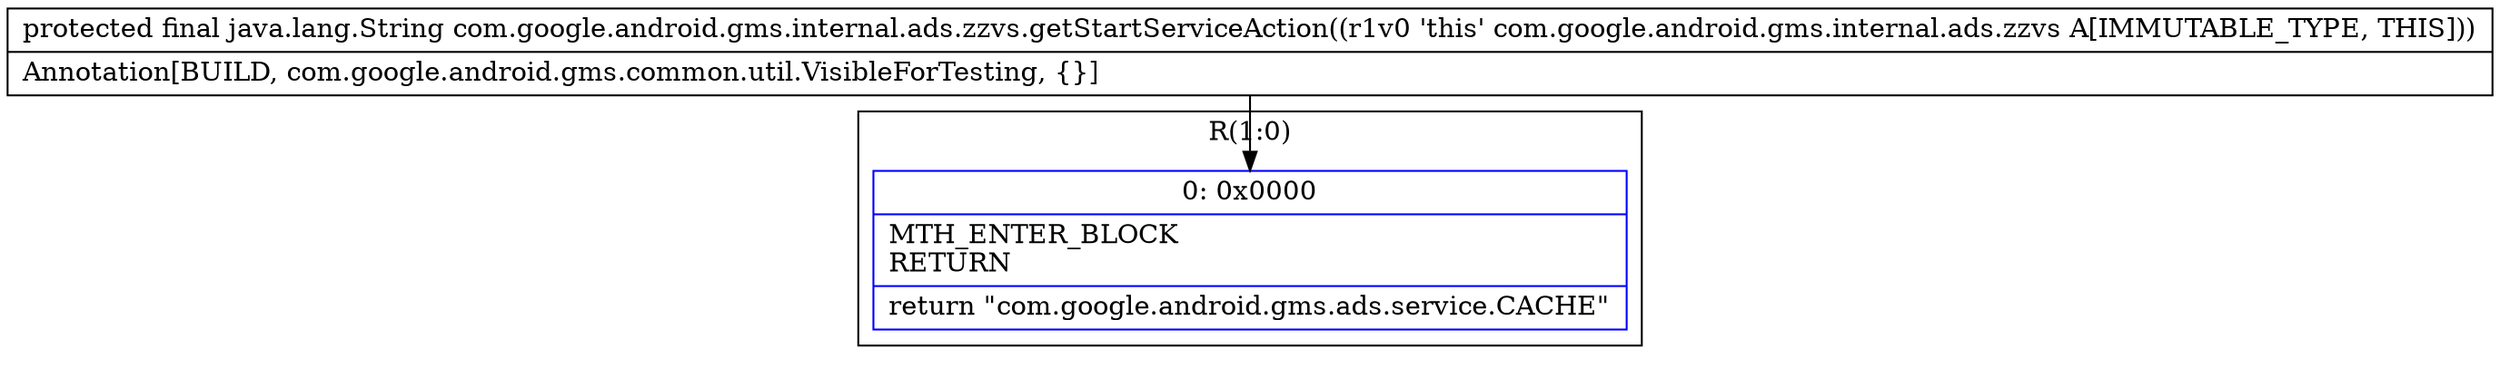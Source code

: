 digraph "CFG forcom.google.android.gms.internal.ads.zzvs.getStartServiceAction()Ljava\/lang\/String;" {
subgraph cluster_Region_1619819326 {
label = "R(1:0)";
node [shape=record,color=blue];
Node_0 [shape=record,label="{0\:\ 0x0000|MTH_ENTER_BLOCK\lRETURN\l|return \"com.google.android.gms.ads.service.CACHE\"\l}"];
}
MethodNode[shape=record,label="{protected final java.lang.String com.google.android.gms.internal.ads.zzvs.getStartServiceAction((r1v0 'this' com.google.android.gms.internal.ads.zzvs A[IMMUTABLE_TYPE, THIS]))  | Annotation[BUILD, com.google.android.gms.common.util.VisibleForTesting, \{\}]\l}"];
MethodNode -> Node_0;
}

